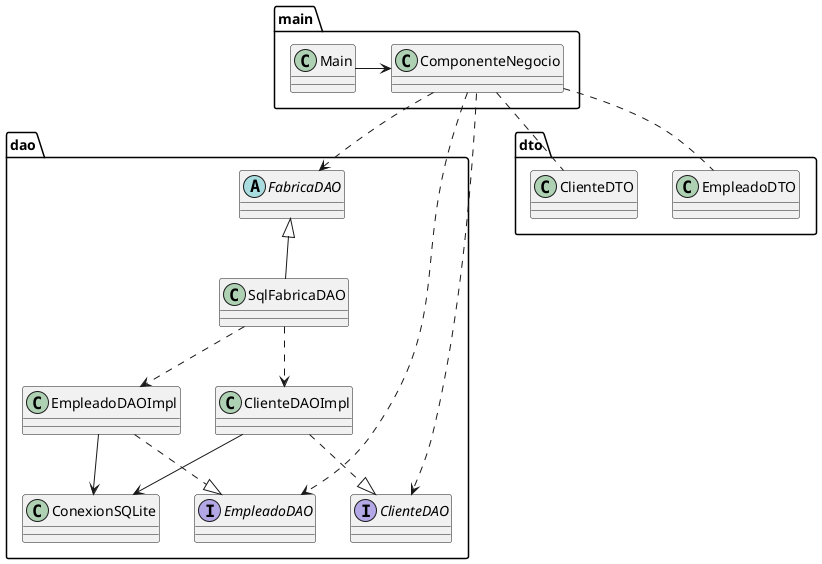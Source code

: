 @startuml PatronDAO
abstract class dao.FabricaDAO

class dao.ClienteDAOImpl
class dao.EmpleadoDAOImpl
class dao.ConexionSQLite
class dao.SqlFabricaDAO
class main.ComponenteNegocio
class main.Main
interface dao.EmpleadoDAO
interface dao.ClienteDAO


main.Main -> main.ComponenteNegocio
dao.EmpleadoDAOImpl -down-> dao.ConexionSQLite 
dao.ClienteDAOImpl -down-> dao.ConexionSQLite
dao.EmpleadoDAOImpl ..|> dao.EmpleadoDAO
dao.ClienteDAOImpl ..|> dao.ClienteDAO
dao.SqlFabricaDAO -up-|> dao.FabricaDAO
dao.SqlFabricaDAO ..> dao.EmpleadoDAOImpl
dao.SqlFabricaDAO ..> dao.ClienteDAOImpl
main.ComponenteNegocio ..> dao.FabricaDAO
main.ComponenteNegocio .. dto.EmpleadoDTO
main.ComponenteNegocio .. dto.ClienteDTO
main.ComponenteNegocio ..> dao.ClienteDAO
main.ComponenteNegocio ..> dao.EmpleadoDAO
@enduml